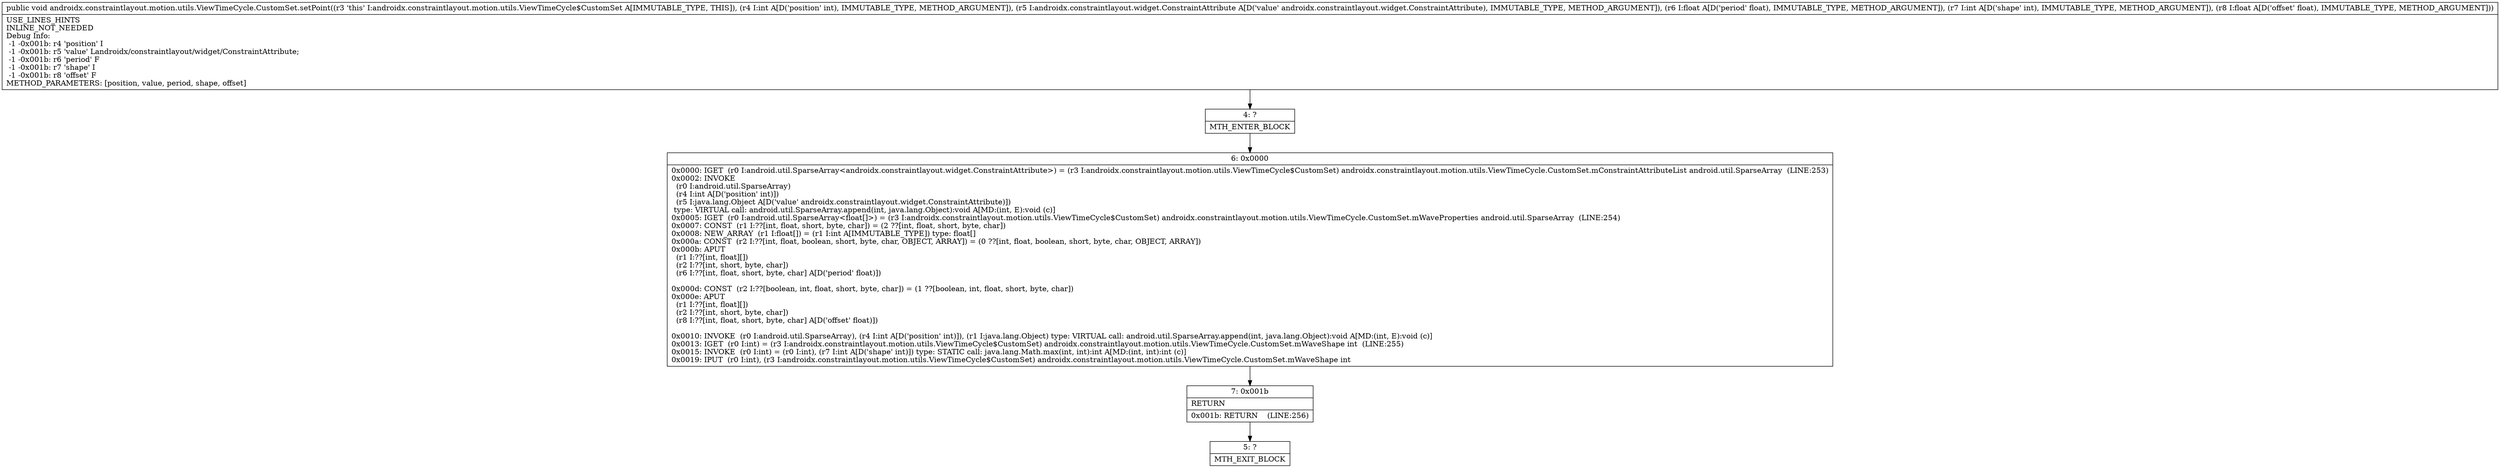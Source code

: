 digraph "CFG forandroidx.constraintlayout.motion.utils.ViewTimeCycle.CustomSet.setPoint(ILandroidx\/constraintlayout\/widget\/ConstraintAttribute;FIF)V" {
Node_4 [shape=record,label="{4\:\ ?|MTH_ENTER_BLOCK\l}"];
Node_6 [shape=record,label="{6\:\ 0x0000|0x0000: IGET  (r0 I:android.util.SparseArray\<androidx.constraintlayout.widget.ConstraintAttribute\>) = (r3 I:androidx.constraintlayout.motion.utils.ViewTimeCycle$CustomSet) androidx.constraintlayout.motion.utils.ViewTimeCycle.CustomSet.mConstraintAttributeList android.util.SparseArray  (LINE:253)\l0x0002: INVOKE  \l  (r0 I:android.util.SparseArray)\l  (r4 I:int A[D('position' int)])\l  (r5 I:java.lang.Object A[D('value' androidx.constraintlayout.widget.ConstraintAttribute)])\l type: VIRTUAL call: android.util.SparseArray.append(int, java.lang.Object):void A[MD:(int, E):void (c)]\l0x0005: IGET  (r0 I:android.util.SparseArray\<float[]\>) = (r3 I:androidx.constraintlayout.motion.utils.ViewTimeCycle$CustomSet) androidx.constraintlayout.motion.utils.ViewTimeCycle.CustomSet.mWaveProperties android.util.SparseArray  (LINE:254)\l0x0007: CONST  (r1 I:??[int, float, short, byte, char]) = (2 ??[int, float, short, byte, char]) \l0x0008: NEW_ARRAY  (r1 I:float[]) = (r1 I:int A[IMMUTABLE_TYPE]) type: float[] \l0x000a: CONST  (r2 I:??[int, float, boolean, short, byte, char, OBJECT, ARRAY]) = (0 ??[int, float, boolean, short, byte, char, OBJECT, ARRAY]) \l0x000b: APUT  \l  (r1 I:??[int, float][])\l  (r2 I:??[int, short, byte, char])\l  (r6 I:??[int, float, short, byte, char] A[D('period' float)])\l \l0x000d: CONST  (r2 I:??[boolean, int, float, short, byte, char]) = (1 ??[boolean, int, float, short, byte, char]) \l0x000e: APUT  \l  (r1 I:??[int, float][])\l  (r2 I:??[int, short, byte, char])\l  (r8 I:??[int, float, short, byte, char] A[D('offset' float)])\l \l0x0010: INVOKE  (r0 I:android.util.SparseArray), (r4 I:int A[D('position' int)]), (r1 I:java.lang.Object) type: VIRTUAL call: android.util.SparseArray.append(int, java.lang.Object):void A[MD:(int, E):void (c)]\l0x0013: IGET  (r0 I:int) = (r3 I:androidx.constraintlayout.motion.utils.ViewTimeCycle$CustomSet) androidx.constraintlayout.motion.utils.ViewTimeCycle.CustomSet.mWaveShape int  (LINE:255)\l0x0015: INVOKE  (r0 I:int) = (r0 I:int), (r7 I:int A[D('shape' int)]) type: STATIC call: java.lang.Math.max(int, int):int A[MD:(int, int):int (c)]\l0x0019: IPUT  (r0 I:int), (r3 I:androidx.constraintlayout.motion.utils.ViewTimeCycle$CustomSet) androidx.constraintlayout.motion.utils.ViewTimeCycle.CustomSet.mWaveShape int \l}"];
Node_7 [shape=record,label="{7\:\ 0x001b|RETURN\l|0x001b: RETURN    (LINE:256)\l}"];
Node_5 [shape=record,label="{5\:\ ?|MTH_EXIT_BLOCK\l}"];
MethodNode[shape=record,label="{public void androidx.constraintlayout.motion.utils.ViewTimeCycle.CustomSet.setPoint((r3 'this' I:androidx.constraintlayout.motion.utils.ViewTimeCycle$CustomSet A[IMMUTABLE_TYPE, THIS]), (r4 I:int A[D('position' int), IMMUTABLE_TYPE, METHOD_ARGUMENT]), (r5 I:androidx.constraintlayout.widget.ConstraintAttribute A[D('value' androidx.constraintlayout.widget.ConstraintAttribute), IMMUTABLE_TYPE, METHOD_ARGUMENT]), (r6 I:float A[D('period' float), IMMUTABLE_TYPE, METHOD_ARGUMENT]), (r7 I:int A[D('shape' int), IMMUTABLE_TYPE, METHOD_ARGUMENT]), (r8 I:float A[D('offset' float), IMMUTABLE_TYPE, METHOD_ARGUMENT]))  | USE_LINES_HINTS\lINLINE_NOT_NEEDED\lDebug Info:\l  \-1 \-0x001b: r4 'position' I\l  \-1 \-0x001b: r5 'value' Landroidx\/constraintlayout\/widget\/ConstraintAttribute;\l  \-1 \-0x001b: r6 'period' F\l  \-1 \-0x001b: r7 'shape' I\l  \-1 \-0x001b: r8 'offset' F\lMETHOD_PARAMETERS: [position, value, period, shape, offset]\l}"];
MethodNode -> Node_4;Node_4 -> Node_6;
Node_6 -> Node_7;
Node_7 -> Node_5;
}

